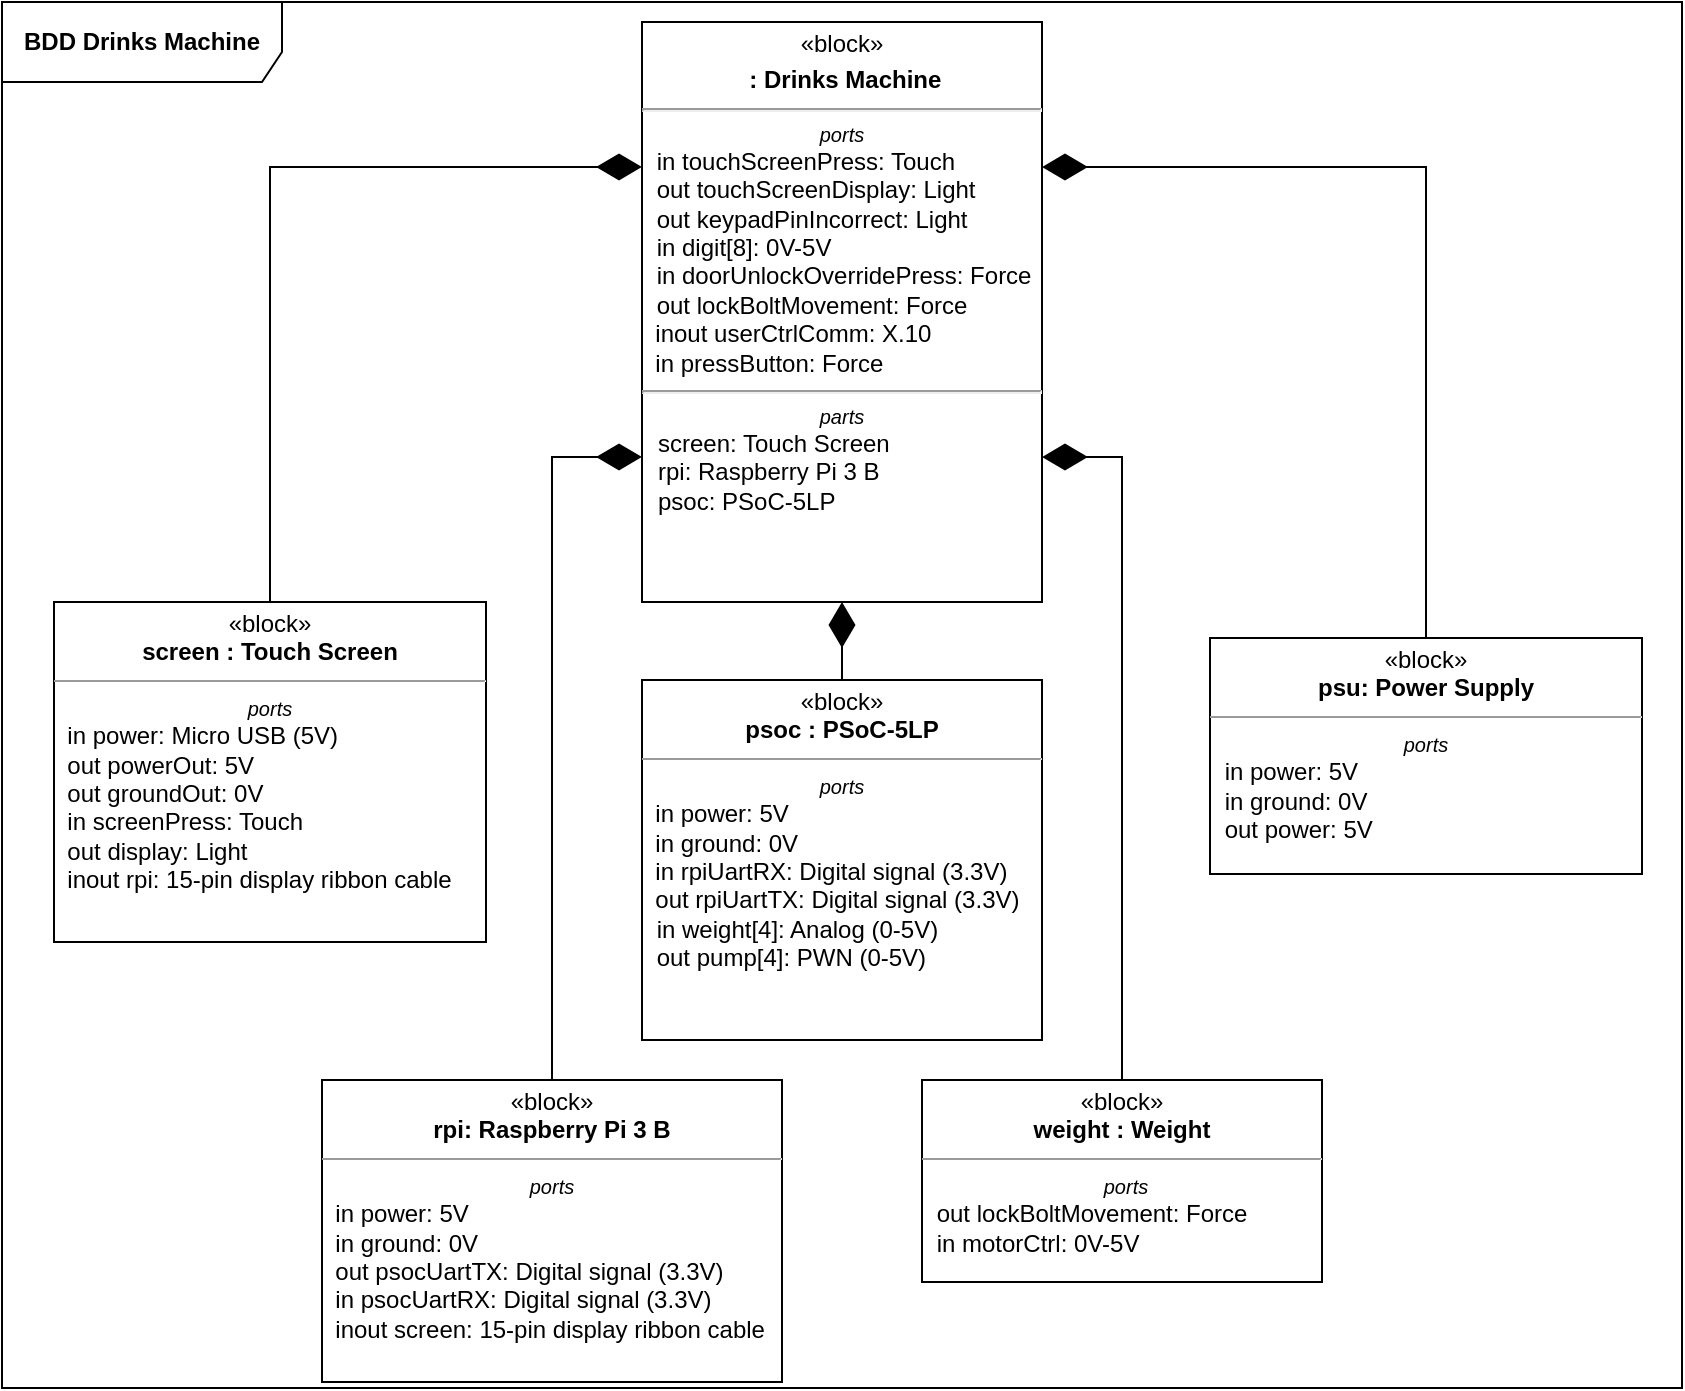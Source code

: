 <mxfile version="22.0.0" type="github">
  <diagram name="Side-1" id="0Zkaa5LIuvr8AhjXDH1g">
    <mxGraphModel dx="953" dy="586" grid="1" gridSize="10" guides="1" tooltips="1" connect="1" arrows="1" fold="1" page="1" pageScale="1" pageWidth="827" pageHeight="1169" math="0" shadow="0">
      <root>
        <mxCell id="0" />
        <mxCell id="1" parent="0" />
        <mxCell id="g6-jFwndU6FCUU19JQ0p-2" value="&lt;b&gt;BDD Drinks Machine&lt;br&gt;&lt;/b&gt;" style="shape=umlFrame;whiteSpace=wrap;html=1;pointerEvents=0;width=140;height=40;" vertex="1" parent="1">
          <mxGeometry x="80" y="500" width="840" height="693" as="geometry" />
        </mxCell>
        <mxCell id="g6-jFwndU6FCUU19JQ0p-3" style="edgeStyle=orthogonalEdgeStyle;rounded=0;orthogonalLoop=1;jettySize=auto;html=1;exitX=0.5;exitY=0;exitDx=0;exitDy=0;entryX=0;entryY=0.25;entryDx=0;entryDy=0;endSize=20;endArrow=diamondThin;endFill=1;" edge="1" parent="1" source="g6-jFwndU6FCUU19JQ0p-4" target="g6-jFwndU6FCUU19JQ0p-11">
          <mxGeometry relative="1" as="geometry">
            <mxPoint x="400" y="705" as="targetPoint" />
          </mxGeometry>
        </mxCell>
        <mxCell id="g6-jFwndU6FCUU19JQ0p-4" value="&lt;p style=&quot;margin:0px;margin-top:4px;text-align:center;&quot;&gt;«block»&lt;br&gt;&lt;b&gt;screen : Touch Screen&lt;/b&gt;&lt;br&gt;&lt;/p&gt;&lt;hr size=&quot;1&quot;&gt;&lt;div align=&quot;center&quot;&gt;&lt;i&gt;&lt;font style=&quot;font-size: 10px;&quot;&gt;ports&lt;/font&gt;&lt;/i&gt; &lt;br&gt;&lt;/div&gt;&lt;div&gt;&amp;nbsp; in power: Micro USB (5V)&lt;br&gt;&lt;div&gt;&amp;nbsp; out powerOut: 5V&lt;/div&gt;&amp;nbsp; out groundOut: 0V&amp;nbsp; &lt;/div&gt;&lt;div&gt;&amp;nbsp; in screenPress: Touch&lt;br&gt;&lt;/div&gt;&lt;div&gt;&amp;nbsp;&amp;nbsp;&lt;span style=&quot;background-color: initial;&quot;&gt;out display: Light&lt;/span&gt;&lt;/div&gt;&lt;div&gt;&amp;nbsp; inout rpi: 15-pin display ribbon cable&lt;/div&gt;&lt;div&gt;&lt;br&gt;&lt;/div&gt;&lt;p style=&quot;margin:0px;margin-left:4px;&quot;&gt;&amp;nbsp;&lt;br&gt;&lt;/p&gt;" style="verticalAlign=top;align=left;overflow=fill;fontSize=12;fontFamily=Helvetica;html=1;whiteSpace=wrap;" vertex="1" parent="1">
          <mxGeometry x="106" y="800" width="216" height="170" as="geometry" />
        </mxCell>
        <mxCell id="g6-jFwndU6FCUU19JQ0p-5" style="edgeStyle=orthogonalEdgeStyle;rounded=0;orthogonalLoop=1;jettySize=auto;html=1;exitX=0.5;exitY=0;exitDx=0;exitDy=0;endArrow=diamondThin;endFill=1;endSize=20;entryX=0;entryY=0.75;entryDx=0;entryDy=0;" edge="1" parent="1" source="g6-jFwndU6FCUU19JQ0p-6" target="g6-jFwndU6FCUU19JQ0p-11">
          <mxGeometry relative="1" as="geometry">
            <mxPoint x="400" y="738" as="targetPoint" />
          </mxGeometry>
        </mxCell>
        <mxCell id="g6-jFwndU6FCUU19JQ0p-6" value="&lt;p style=&quot;margin:0px;margin-top:4px;text-align:center;&quot;&gt;«block»&lt;br&gt;&lt;b&gt;rpi: Raspberry Pi 3 B&lt;/b&gt;&lt;br&gt;&lt;/p&gt;&lt;hr size=&quot;1&quot;&gt;&lt;div align=&quot;center&quot;&gt;&lt;i&gt;&lt;font style=&quot;font-size: 10px;&quot;&gt;ports&lt;/font&gt;&lt;/i&gt;&lt;/div&gt;&lt;div&gt;&amp;nbsp; in power: 5V&lt;/div&gt;&lt;div&gt;&amp;nbsp; in ground: 0V&lt;br&gt;&lt;/div&gt;&lt;div&gt;&amp;nbsp; out psocUartTX: Digital signal (3.3V)&lt;br&gt;&lt;/div&gt;&lt;div&gt;&amp;nbsp; in psocUartRX: Digital signal (3.3V)&lt;/div&gt;&lt;div&gt;&amp;nbsp; inout screen: 15-pin display ribbon cable&lt;br&gt;&lt;/div&gt;&lt;div&gt;&amp;nbsp; &lt;br&gt;&lt;/div&gt;&lt;p style=&quot;margin:0px;margin-left:4px;&quot;&gt;&amp;nbsp;&lt;br&gt;&lt;/p&gt;" style="verticalAlign=top;align=left;overflow=fill;fontSize=12;fontFamily=Helvetica;html=1;whiteSpace=wrap;" vertex="1" parent="1">
          <mxGeometry x="240" y="1039" width="230" height="151" as="geometry" />
        </mxCell>
        <mxCell id="g6-jFwndU6FCUU19JQ0p-7" style="edgeStyle=orthogonalEdgeStyle;rounded=0;orthogonalLoop=1;jettySize=auto;html=1;exitX=0.5;exitY=0;exitDx=0;exitDy=0;entryX=0.5;entryY=1;entryDx=0;entryDy=0;endArrow=diamondThin;endFill=1;endSize=20;" edge="1" parent="1" source="g6-jFwndU6FCUU19JQ0p-8" target="g6-jFwndU6FCUU19JQ0p-11">
          <mxGeometry relative="1" as="geometry">
            <mxPoint x="500" y="770" as="targetPoint" />
          </mxGeometry>
        </mxCell>
        <mxCell id="g6-jFwndU6FCUU19JQ0p-8" value="&lt;p style=&quot;margin:0px;margin-top:4px;text-align:center;&quot;&gt;«block»&lt;br&gt;&lt;b&gt;psoc : PSoC-5LP&lt;/b&gt;&lt;br&gt;&lt;/p&gt;&lt;hr size=&quot;1&quot;&gt;&lt;div align=&quot;center&quot;&gt;&lt;i&gt;&lt;font style=&quot;font-size: 10px;&quot;&gt;ports&lt;/font&gt;&lt;/i&gt;&lt;/div&gt;&lt;div&gt;&amp;nbsp; in power: 5V&lt;div&gt;&amp;nbsp; in ground: 0V&lt;/div&gt;&lt;/div&gt;&lt;div&gt;&amp;nbsp; in rpiUartRX: Digital signal (3.3V)&lt;/div&gt;&lt;div&gt;&amp;nbsp; out rpiUartTX: Digital signal (3.3V)&lt;/div&gt;&lt;p style=&quot;margin:0px;margin-left:4px;&quot;&gt;&amp;nbsp;in weight[4]: Analog (0-5V)&lt;/p&gt;&lt;p style=&quot;margin:0px;margin-left:4px;&quot;&gt;&amp;nbsp;out pump[4]: PWN (0-5V)&lt;br&gt;&lt;/p&gt;" style="verticalAlign=top;align=left;overflow=fill;fontSize=12;fontFamily=Helvetica;html=1;whiteSpace=wrap;" vertex="1" parent="1">
          <mxGeometry x="400" y="839" width="200" height="180" as="geometry" />
        </mxCell>
        <mxCell id="g6-jFwndU6FCUU19JQ0p-9" style="edgeStyle=orthogonalEdgeStyle;rounded=0;orthogonalLoop=1;jettySize=auto;html=1;exitX=0.5;exitY=0;exitDx=0;exitDy=0;entryX=1;entryY=0.75;entryDx=0;entryDy=0;endArrow=diamondThin;endFill=1;endSize=20;" edge="1" parent="1" source="g6-jFwndU6FCUU19JQ0p-10" target="g6-jFwndU6FCUU19JQ0p-11">
          <mxGeometry relative="1" as="geometry">
            <mxPoint x="600" y="737.5" as="targetPoint" />
          </mxGeometry>
        </mxCell>
        <mxCell id="g6-jFwndU6FCUU19JQ0p-10" value="&lt;p style=&quot;margin:0px;margin-top:4px;text-align:center;&quot;&gt;«block»&lt;br&gt;&lt;b&gt;weight : Weight&lt;/b&gt;&lt;br&gt;&lt;/p&gt;&lt;hr size=&quot;1&quot;&gt;&lt;p style=&quot;margin:0px;margin-left:4px;&quot; align=&quot;center&quot;&gt;&lt;i&gt;&lt;font style=&quot;font-size: 10px;&quot;&gt;ports&lt;/font&gt;&lt;/i&gt;&lt;/p&gt;&lt;p style=&quot;margin:0px;margin-left:4px;&quot;&gt;&amp;nbsp;out lockBoltMovement: Force&lt;/p&gt;&lt;p style=&quot;margin:0px;margin-left:4px;&quot;&gt;&amp;nbsp;in motorCtrl: 0V-5V&lt;/p&gt;" style="verticalAlign=top;align=left;overflow=fill;fontSize=12;fontFamily=Helvetica;html=1;whiteSpace=wrap;" vertex="1" parent="1">
          <mxGeometry x="540" y="1039" width="200" height="101" as="geometry" />
        </mxCell>
        <mxCell id="g6-jFwndU6FCUU19JQ0p-11" value="&lt;p style=&quot;margin:0px;margin-top:4px;text-align:center;&quot;&gt;«block»&lt;/p&gt;&lt;p style=&quot;margin:0px;margin-top:4px;text-align:center;&quot;&gt;&lt;b&gt;&amp;nbsp;: &lt;/b&gt;&lt;b&gt;Drinks Machine&lt;/b&gt;&lt;/p&gt;&lt;hr&gt;&lt;p style=&quot;font-size:10px;margin:0px;text-align:center;&quot;&gt;&lt;i&gt;ports&lt;/i&gt;&lt;/p&gt;&lt;p style=&quot;margin:0px;margin-left:4px;&quot; align=&quot;left&quot;&gt;&amp;nbsp;in touchScreenPress: Touch&lt;/p&gt;&lt;p style=&quot;margin:0px;margin-left:4px;&quot; align=&quot;left&quot;&gt;&amp;nbsp;out touchScreenDisplay: Light&lt;/p&gt;&lt;p style=&quot;margin:0px;margin-left:4px;&quot; align=&quot;left&quot;&gt;&amp;nbsp;out keypadPinIncorrect: Light&lt;/p&gt;&lt;p style=&quot;margin:0px;margin-left:4px;&quot; align=&quot;left&quot;&gt;&amp;nbsp;in digit[8]: 0V-5V&lt;/p&gt;&lt;p style=&quot;margin:0px;margin-left:4px;&quot; align=&quot;left&quot;&gt;&amp;nbsp;in doorUnlockOverridePress: Force&lt;br&gt;&lt;/p&gt;&lt;p style=&quot;margin:0px;margin-left:4px;&quot; align=&quot;left&quot;&gt;&amp;nbsp;out lockBoltMovement: Force&lt;/p&gt;&lt;div align=&quot;left&quot;&gt;&amp;nbsp; inout userCtrlComm: X.10&lt;/div&gt;&lt;div align=&quot;left&quot;&gt;&amp;nbsp; in pressButton: Force&lt;/div&gt;&lt;p style=&quot;margin:0px;margin-left:8px;text-align:left;&quot;&gt;&lt;/p&gt;&lt;hr&gt;&lt;p style=&quot;font-size:10px;margin:0px;text-align:center;&quot;&gt;&lt;i&gt;parts&lt;/i&gt;&lt;/p&gt;&lt;p style=&quot;margin:0px;margin-left:8px;text-align:left;&quot;&gt;screen: Touch Screen &lt;br&gt;&lt;/p&gt;&lt;p style=&quot;margin:0px;margin-left:8px;text-align:left;&quot;&gt;rpi: Raspberry Pi 3 B&lt;/p&gt;&lt;p style=&quot;margin:0px;margin-left:8px;text-align:left;&quot;&gt;psoc: PSoC-5LP&lt;/p&gt;&lt;p style=&quot;margin:0px;margin-left:8px;text-align:left;&quot;&gt;&lt;br&gt;&lt;/p&gt;&lt;p style=&quot;margin:0px;margin-left:8px;text-align:left;&quot;&gt;&lt;br&gt;&lt;/p&gt;&lt;p style=&quot;margin:0px;margin-left:8px;text-align:left;&quot;&gt;&lt;br&gt;&lt;/p&gt;&lt;p style=&quot;margin:0px;margin-left:8px;text-align:left;&quot;&gt;&lt;br&gt;&lt;/p&gt;" style="shape=rect;html=1;overflow=fill;whiteSpace=wrap;" vertex="1" parent="1">
          <mxGeometry x="400" y="510" width="200" height="290" as="geometry" />
        </mxCell>
        <mxCell id="g6-jFwndU6FCUU19JQ0p-12" value="&lt;p style=&quot;margin:0px;margin-top:4px;text-align:center;&quot;&gt;«block»&lt;br&gt;&lt;b&gt;psu: Power Supply&lt;/b&gt;&lt;br&gt;&lt;/p&gt;&lt;hr size=&quot;1&quot;&gt;&lt;div align=&quot;center&quot;&gt;&lt;i&gt;&lt;font style=&quot;font-size: 10px;&quot;&gt;ports&lt;/font&gt;&lt;/i&gt; &lt;br&gt;&lt;/div&gt;&lt;p style=&quot;margin:0px;margin-left:4px;&quot;&gt;&amp;nbsp;in power: 5V&lt;br&gt;&lt;/p&gt;&lt;p style=&quot;margin:0px;margin-left:4px;&quot;&gt;&amp;nbsp;in ground: 0V&lt;/p&gt;&lt;p style=&quot;margin:0px;margin-left:4px;&quot;&gt;&amp;nbsp;out power: 5V&lt;br&gt;&lt;/p&gt;&lt;p style=&quot;margin:0px;margin-left:4px;&quot;&gt;&lt;br&gt;&lt;/p&gt;" style="verticalAlign=top;align=left;overflow=fill;fontSize=12;fontFamily=Helvetica;html=1;whiteSpace=wrap;" vertex="1" parent="1">
          <mxGeometry x="684" y="818" width="216" height="118" as="geometry" />
        </mxCell>
        <mxCell id="g6-jFwndU6FCUU19JQ0p-13" style="edgeStyle=orthogonalEdgeStyle;rounded=0;orthogonalLoop=1;jettySize=auto;html=1;exitX=0.5;exitY=0;exitDx=0;exitDy=0;entryX=1;entryY=0.25;entryDx=0;entryDy=0;endSize=20;endArrow=diamondThin;endFill=1;" edge="1" parent="1" source="g6-jFwndU6FCUU19JQ0p-12" target="g6-jFwndU6FCUU19JQ0p-11">
          <mxGeometry relative="1" as="geometry">
            <mxPoint x="870" y="547" as="targetPoint" />
            <mxPoint x="684" y="764" as="sourcePoint" />
          </mxGeometry>
        </mxCell>
      </root>
    </mxGraphModel>
  </diagram>
</mxfile>
